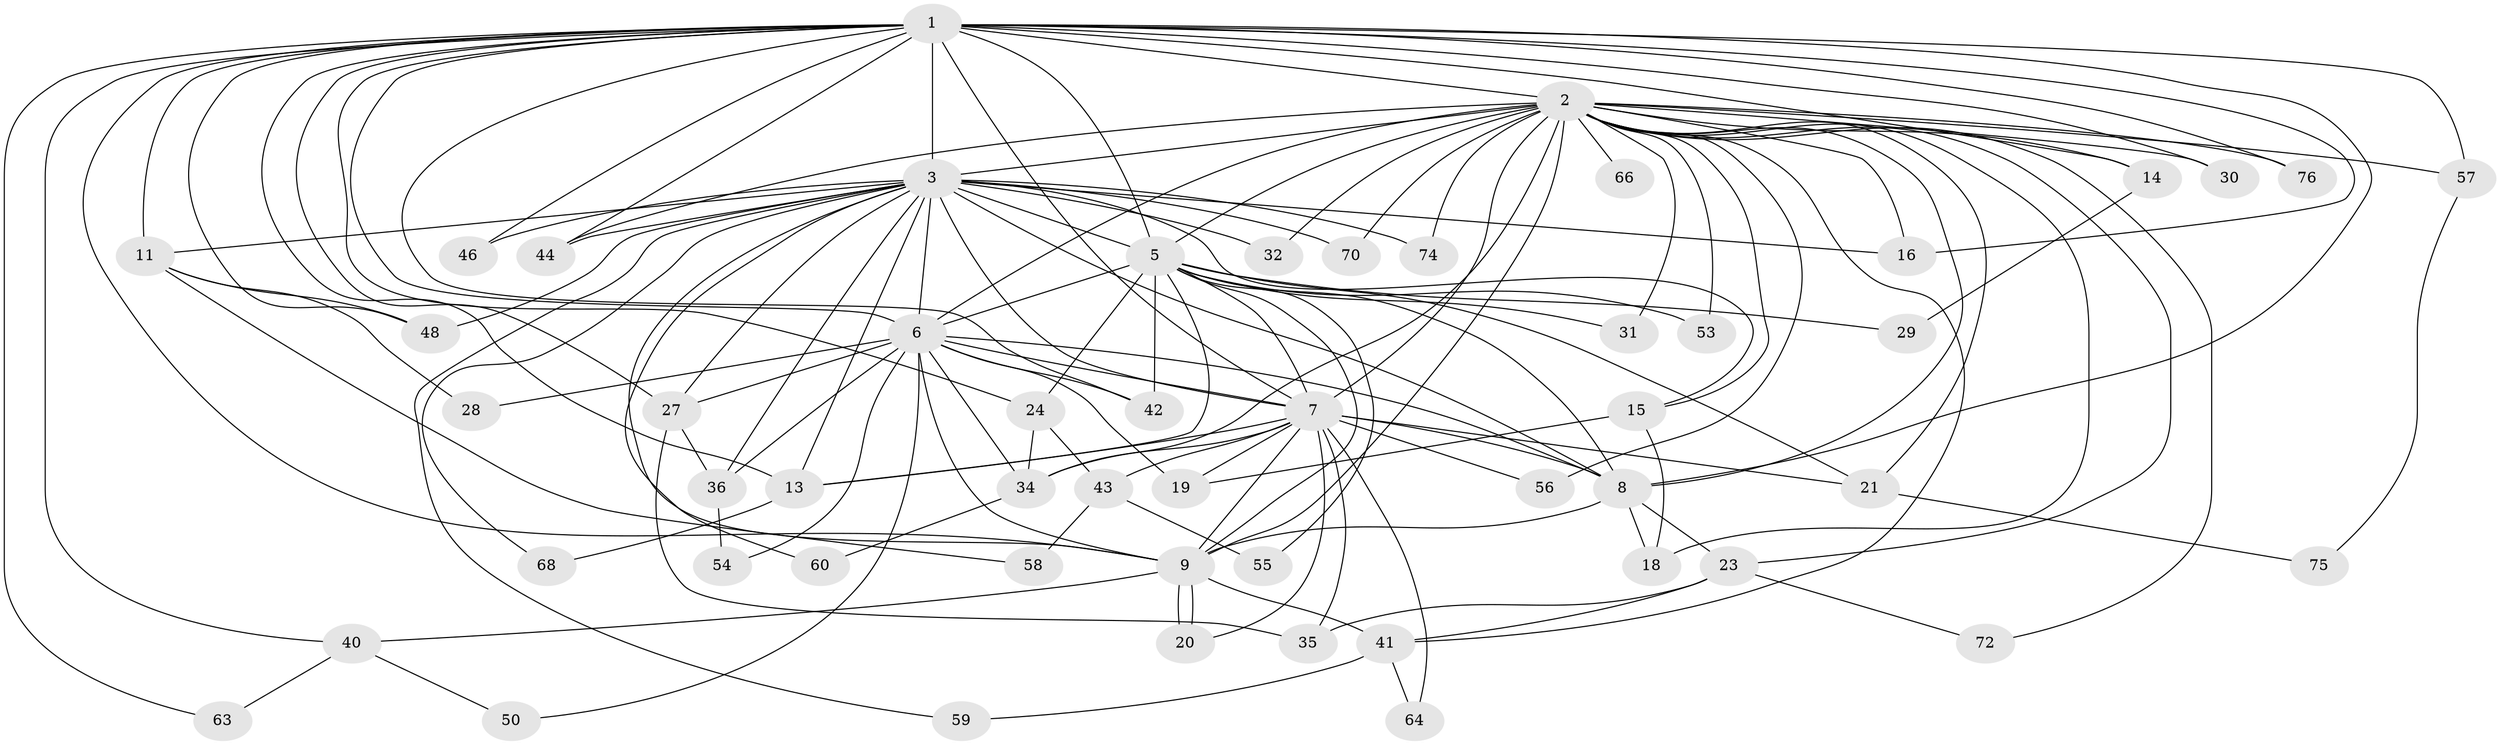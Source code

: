 // Generated by graph-tools (version 1.1) at 2025/51/02/27/25 19:51:45]
// undirected, 53 vertices, 133 edges
graph export_dot {
graph [start="1"]
  node [color=gray90,style=filled];
  1 [super="+4"];
  2 [super="+10"];
  3 [super="+22"];
  5 [super="+12"];
  6 [super="+39"];
  7 [super="+17"];
  8 [super="+26"];
  9 [super="+49"];
  11 [super="+67"];
  13 [super="+52"];
  14;
  15;
  16 [super="+33"];
  18 [super="+37"];
  19 [super="+25"];
  20 [super="+71"];
  21 [super="+73"];
  23;
  24 [super="+61"];
  27 [super="+47"];
  28;
  29;
  30;
  31;
  32;
  34 [super="+62"];
  35 [super="+69"];
  36 [super="+38"];
  40;
  41 [super="+45"];
  42 [super="+65"];
  43;
  44 [super="+51"];
  46;
  48;
  50;
  53;
  54;
  55;
  56;
  57;
  58;
  59;
  60;
  63;
  64;
  66;
  68;
  70;
  72;
  74;
  75;
  76;
  1 -- 2 [weight=4];
  1 -- 3 [weight=2];
  1 -- 5 [weight=2];
  1 -- 6 [weight=2];
  1 -- 7 [weight=2];
  1 -- 8 [weight=2];
  1 -- 9 [weight=3];
  1 -- 11;
  1 -- 42;
  1 -- 46;
  1 -- 57;
  1 -- 63;
  1 -- 76;
  1 -- 13;
  1 -- 14;
  1 -- 24;
  1 -- 27;
  1 -- 30;
  1 -- 40;
  1 -- 44;
  1 -- 48;
  1 -- 16;
  2 -- 3 [weight=2];
  2 -- 5 [weight=3];
  2 -- 6 [weight=2];
  2 -- 7 [weight=3];
  2 -- 8 [weight=2];
  2 -- 9 [weight=2];
  2 -- 14;
  2 -- 16;
  2 -- 31;
  2 -- 53;
  2 -- 66 [weight=2];
  2 -- 74;
  2 -- 34;
  2 -- 70;
  2 -- 72;
  2 -- 76;
  2 -- 15;
  2 -- 18;
  2 -- 21;
  2 -- 23;
  2 -- 30;
  2 -- 32;
  2 -- 41;
  2 -- 56;
  2 -- 57;
  2 -- 44;
  3 -- 5;
  3 -- 6;
  3 -- 7;
  3 -- 8 [weight=2];
  3 -- 9;
  3 -- 11;
  3 -- 15;
  3 -- 16;
  3 -- 27;
  3 -- 32;
  3 -- 36;
  3 -- 44;
  3 -- 46;
  3 -- 48;
  3 -- 59;
  3 -- 68;
  3 -- 70;
  3 -- 74;
  3 -- 60;
  3 -- 13;
  5 -- 6;
  5 -- 7;
  5 -- 8;
  5 -- 9;
  5 -- 29;
  5 -- 31;
  5 -- 42;
  5 -- 53;
  5 -- 55;
  5 -- 13;
  5 -- 24;
  5 -- 21;
  6 -- 7;
  6 -- 8 [weight=2];
  6 -- 9;
  6 -- 19;
  6 -- 27;
  6 -- 28;
  6 -- 34;
  6 -- 50;
  6 -- 54;
  6 -- 42;
  6 -- 36;
  7 -- 8;
  7 -- 9;
  7 -- 13;
  7 -- 21;
  7 -- 34;
  7 -- 35;
  7 -- 43;
  7 -- 64;
  7 -- 56;
  7 -- 20;
  7 -- 19;
  8 -- 9;
  8 -- 23;
  8 -- 18;
  9 -- 20;
  9 -- 20;
  9 -- 40;
  9 -- 41;
  11 -- 28;
  11 -- 58;
  11 -- 48;
  13 -- 68;
  14 -- 29;
  15 -- 18;
  15 -- 19;
  21 -- 75;
  23 -- 72;
  23 -- 35;
  23 -- 41;
  24 -- 43;
  24 -- 34;
  27 -- 35;
  27 -- 36;
  34 -- 60;
  36 -- 54;
  40 -- 50;
  40 -- 63;
  41 -- 59;
  41 -- 64;
  43 -- 55;
  43 -- 58;
  57 -- 75;
}
